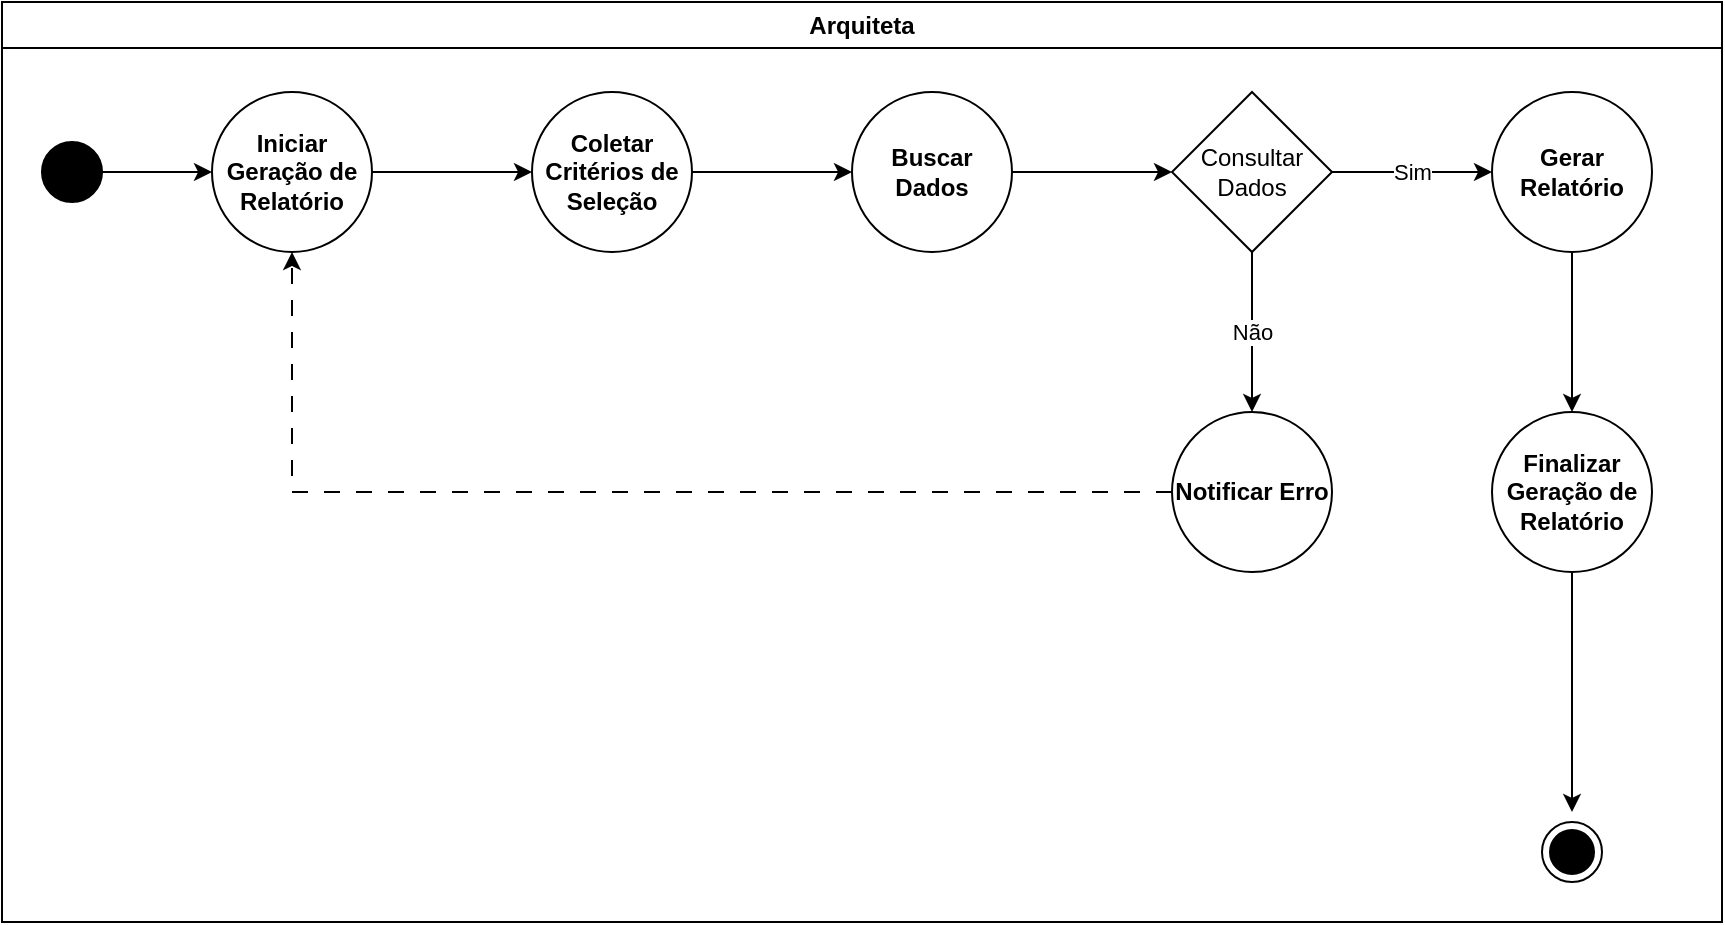 <mxfile version="22.0.0" type="github" pages="2">
  <diagram id="C5RBs43oDa-KdzZeNtuy" name="DiagramaAtividade">
    <mxGraphModel dx="880" dy="478" grid="1" gridSize="10" guides="1" tooltips="1" connect="1" arrows="1" fold="1" page="1" pageScale="1" pageWidth="827" pageHeight="1169" math="0" shadow="0">
      <root>
        <mxCell id="WIyWlLk6GJQsqaUBKTNV-0" />
        <mxCell id="WIyWlLk6GJQsqaUBKTNV-1" parent="WIyWlLk6GJQsqaUBKTNV-0" />
        <mxCell id="2d2iZHLiT1Cx9WOOCi-t-0" value="Arquiteta" style="swimlane;whiteSpace=wrap;html=1;" parent="WIyWlLk6GJQsqaUBKTNV-1" vertex="1">
          <mxGeometry x="70" y="20" width="860" height="460" as="geometry" />
        </mxCell>
        <mxCell id="2d2iZHLiT1Cx9WOOCi-t-5" value="" style="edgeStyle=orthogonalEdgeStyle;rounded=0;orthogonalLoop=1;jettySize=auto;html=1;" parent="2d2iZHLiT1Cx9WOOCi-t-0" source="2d2iZHLiT1Cx9WOOCi-t-3" target="2d2iZHLiT1Cx9WOOCi-t-4" edge="1">
          <mxGeometry relative="1" as="geometry" />
        </mxCell>
        <mxCell id="2d2iZHLiT1Cx9WOOCi-t-3" value="" style="ellipse;fillColor=strokeColor;html=1;" parent="2d2iZHLiT1Cx9WOOCi-t-0" vertex="1">
          <mxGeometry x="20" y="70" width="30" height="30" as="geometry" />
        </mxCell>
        <mxCell id="2d2iZHLiT1Cx9WOOCi-t-7" value="" style="edgeStyle=orthogonalEdgeStyle;rounded=0;orthogonalLoop=1;jettySize=auto;html=1;" parent="2d2iZHLiT1Cx9WOOCi-t-0" source="2d2iZHLiT1Cx9WOOCi-t-4" target="2d2iZHLiT1Cx9WOOCi-t-6" edge="1">
          <mxGeometry relative="1" as="geometry" />
        </mxCell>
        <mxCell id="2d2iZHLiT1Cx9WOOCi-t-4" value="&lt;strong&gt;Iniciar Geração de Relatório&lt;/strong&gt;" style="ellipse;whiteSpace=wrap;html=1;" parent="2d2iZHLiT1Cx9WOOCi-t-0" vertex="1">
          <mxGeometry x="105" y="45" width="80" height="80" as="geometry" />
        </mxCell>
        <mxCell id="2d2iZHLiT1Cx9WOOCi-t-9" value="" style="edgeStyle=orthogonalEdgeStyle;rounded=0;orthogonalLoop=1;jettySize=auto;html=1;" parent="2d2iZHLiT1Cx9WOOCi-t-0" source="2d2iZHLiT1Cx9WOOCi-t-6" target="2d2iZHLiT1Cx9WOOCi-t-8" edge="1">
          <mxGeometry relative="1" as="geometry" />
        </mxCell>
        <mxCell id="2d2iZHLiT1Cx9WOOCi-t-6" value="&lt;strong&gt;Coletar Critérios de Seleção&lt;/strong&gt;" style="ellipse;whiteSpace=wrap;html=1;" parent="2d2iZHLiT1Cx9WOOCi-t-0" vertex="1">
          <mxGeometry x="265" y="45" width="80" height="80" as="geometry" />
        </mxCell>
        <mxCell id="2d2iZHLiT1Cx9WOOCi-t-11" value="" style="edgeStyle=orthogonalEdgeStyle;rounded=0;orthogonalLoop=1;jettySize=auto;html=1;" parent="2d2iZHLiT1Cx9WOOCi-t-0" source="2d2iZHLiT1Cx9WOOCi-t-8" target="2d2iZHLiT1Cx9WOOCi-t-10" edge="1">
          <mxGeometry relative="1" as="geometry" />
        </mxCell>
        <mxCell id="2d2iZHLiT1Cx9WOOCi-t-8" value="&lt;strong&gt;Buscar Dados&lt;/strong&gt;" style="ellipse;whiteSpace=wrap;html=1;" parent="2d2iZHLiT1Cx9WOOCi-t-0" vertex="1">
          <mxGeometry x="425" y="45" width="80" height="80" as="geometry" />
        </mxCell>
        <mxCell id="2d2iZHLiT1Cx9WOOCi-t-13" value="Sim" style="edgeStyle=orthogonalEdgeStyle;rounded=0;orthogonalLoop=1;jettySize=auto;html=1;" parent="2d2iZHLiT1Cx9WOOCi-t-0" source="2d2iZHLiT1Cx9WOOCi-t-10" target="2d2iZHLiT1Cx9WOOCi-t-12" edge="1">
          <mxGeometry relative="1" as="geometry" />
        </mxCell>
        <mxCell id="2d2iZHLiT1Cx9WOOCi-t-15" value="Não" style="edgeStyle=orthogonalEdgeStyle;rounded=0;orthogonalLoop=1;jettySize=auto;html=1;" parent="2d2iZHLiT1Cx9WOOCi-t-0" source="2d2iZHLiT1Cx9WOOCi-t-10" target="2d2iZHLiT1Cx9WOOCi-t-14" edge="1">
          <mxGeometry relative="1" as="geometry" />
        </mxCell>
        <mxCell id="2d2iZHLiT1Cx9WOOCi-t-10" value="Consultar Dados" style="rhombus;whiteSpace=wrap;html=1;" parent="2d2iZHLiT1Cx9WOOCi-t-0" vertex="1">
          <mxGeometry x="585" y="45" width="80" height="80" as="geometry" />
        </mxCell>
        <mxCell id="2d2iZHLiT1Cx9WOOCi-t-18" value="" style="edgeStyle=orthogonalEdgeStyle;rounded=0;orthogonalLoop=1;jettySize=auto;html=1;" parent="2d2iZHLiT1Cx9WOOCi-t-0" source="2d2iZHLiT1Cx9WOOCi-t-12" target="2d2iZHLiT1Cx9WOOCi-t-17" edge="1">
          <mxGeometry relative="1" as="geometry" />
        </mxCell>
        <mxCell id="2d2iZHLiT1Cx9WOOCi-t-12" value="&lt;strong&gt;Gerar Relatório&lt;/strong&gt;" style="ellipse;whiteSpace=wrap;html=1;" parent="2d2iZHLiT1Cx9WOOCi-t-0" vertex="1">
          <mxGeometry x="745" y="45" width="80" height="80" as="geometry" />
        </mxCell>
        <mxCell id="2d2iZHLiT1Cx9WOOCi-t-16" style="edgeStyle=orthogonalEdgeStyle;rounded=0;orthogonalLoop=1;jettySize=auto;html=1;entryX=0.5;entryY=1;entryDx=0;entryDy=0;dashed=1;dashPattern=8 8;" parent="2d2iZHLiT1Cx9WOOCi-t-0" source="2d2iZHLiT1Cx9WOOCi-t-14" target="2d2iZHLiT1Cx9WOOCi-t-4" edge="1">
          <mxGeometry relative="1" as="geometry">
            <mxPoint x="140" y="130" as="targetPoint" />
          </mxGeometry>
        </mxCell>
        <mxCell id="2d2iZHLiT1Cx9WOOCi-t-14" value="&lt;strong&gt;Notificar Erro&lt;/strong&gt;" style="ellipse;whiteSpace=wrap;html=1;" parent="2d2iZHLiT1Cx9WOOCi-t-0" vertex="1">
          <mxGeometry x="585" y="205" width="80" height="80" as="geometry" />
        </mxCell>
        <mxCell id="2d2iZHLiT1Cx9WOOCi-t-20" value="" style="edgeStyle=orthogonalEdgeStyle;rounded=0;orthogonalLoop=1;jettySize=auto;html=1;" parent="2d2iZHLiT1Cx9WOOCi-t-0" source="2d2iZHLiT1Cx9WOOCi-t-17" edge="1">
          <mxGeometry relative="1" as="geometry">
            <mxPoint x="785" y="405" as="targetPoint" />
          </mxGeometry>
        </mxCell>
        <mxCell id="2d2iZHLiT1Cx9WOOCi-t-17" value="&lt;strong&gt;Finalizar Geração de Relatório&lt;/strong&gt;" style="ellipse;whiteSpace=wrap;html=1;" parent="2d2iZHLiT1Cx9WOOCi-t-0" vertex="1">
          <mxGeometry x="745" y="205" width="80" height="80" as="geometry" />
        </mxCell>
        <mxCell id="2d2iZHLiT1Cx9WOOCi-t-21" value="" style="ellipse;html=1;shape=endState;fillColor=strokeColor;" parent="2d2iZHLiT1Cx9WOOCi-t-0" vertex="1">
          <mxGeometry x="770" y="410" width="30" height="30" as="geometry" />
        </mxCell>
      </root>
    </mxGraphModel>
  </diagram>
  <diagram id="pJcgvmqIcq5wlnqQvWJb" name="DiagramaSequência">
    <mxGraphModel dx="880" dy="478" grid="1" gridSize="10" guides="1" tooltips="1" connect="1" arrows="1" fold="1" page="1" pageScale="1" pageWidth="850" pageHeight="1100" math="0" shadow="0">
      <root>
        <mxCell id="0" />
        <mxCell id="1" parent="0" />
        <mxCell id="UHrXWRQAYWXWYUGJ6yIW-1" value="Sistema" style="shape=umlLifeline;perimeter=lifelinePerimeter;whiteSpace=wrap;html=1;container=1;dropTarget=0;collapsible=0;recursiveResize=0;outlineConnect=0;portConstraint=eastwest;newEdgeStyle={&quot;curved&quot;:0,&quot;rounded&quot;:0};" vertex="1" parent="1">
          <mxGeometry x="120" y="40" width="100" height="440" as="geometry" />
        </mxCell>
        <mxCell id="UHrXWRQAYWXWYUGJ6yIW-2" value="Relatório Clientes" style="shape=umlLifeline;perimeter=lifelinePerimeter;whiteSpace=wrap;html=1;container=1;dropTarget=0;collapsible=0;recursiveResize=0;outlineConnect=0;portConstraint=eastwest;newEdgeStyle={&quot;curved&quot;:0,&quot;rounded&quot;:0};" vertex="1" parent="1">
          <mxGeometry x="360" y="40" width="100" height="440" as="geometry" />
        </mxCell>
        <mxCell id="UHrXWRQAYWXWYUGJ6yIW-15" value="" style="html=1;points=[[0,0,0,0,5],[0,1,0,0,-5],[1,0,0,0,5],[1,1,0,0,-5]];perimeter=orthogonalPerimeter;outlineConnect=0;targetShapes=umlLifeline;portConstraint=eastwest;newEdgeStyle={&quot;curved&quot;:0,&quot;rounded&quot;:0};" vertex="1" parent="UHrXWRQAYWXWYUGJ6yIW-2">
          <mxGeometry x="45" y="290" width="20" height="30" as="geometry" />
        </mxCell>
        <mxCell id="UHrXWRQAYWXWYUGJ6yIW-5" value="" style="html=1;points=[[0,0,0,0,5],[0,1,0,0,-5],[1,0,0,0,5],[1,1,0,0,-5]];perimeter=orthogonalPerimeter;outlineConnect=0;targetShapes=umlLifeline;portConstraint=eastwest;newEdgeStyle={&quot;curved&quot;:0,&quot;rounded&quot;:0};" vertex="1" parent="1">
          <mxGeometry x="400" y="100" width="20" height="80" as="geometry" />
        </mxCell>
        <mxCell id="UHrXWRQAYWXWYUGJ6yIW-6" value="1: iniciarGeração" style="html=1;verticalAlign=bottom;endArrow=block;curved=0;rounded=0;entryX=0;entryY=0;entryDx=0;entryDy=5;" edge="1" target="UHrXWRQAYWXWYUGJ6yIW-5" parent="1">
          <mxGeometry relative="1" as="geometry">
            <mxPoint x="169.5" y="105" as="sourcePoint" />
          </mxGeometry>
        </mxCell>
        <mxCell id="UHrXWRQAYWXWYUGJ6yIW-7" value="2: coletarCriterios(dados)" style="html=1;verticalAlign=bottom;endArrow=open;dashed=1;endSize=8;curved=0;rounded=0;exitX=0;exitY=1;exitDx=0;exitDy=-5;" edge="1" source="UHrXWRQAYWXWYUGJ6yIW-5" parent="1">
          <mxGeometry relative="1" as="geometry">
            <mxPoint x="169.5" y="175" as="targetPoint" />
          </mxGeometry>
        </mxCell>
        <mxCell id="UHrXWRQAYWXWYUGJ6yIW-11" value="" style="html=1;points=[[0,0,0,0,5],[0,1,0,0,-5],[1,0,0,0,5],[1,1,0,0,-5]];perimeter=orthogonalPerimeter;outlineConnect=0;targetShapes=umlLifeline;portConstraint=eastwest;newEdgeStyle={&quot;curved&quot;:0,&quot;rounded&quot;:0};" vertex="1" parent="1">
          <mxGeometry x="400" y="210" width="20" height="80" as="geometry" />
        </mxCell>
        <mxCell id="UHrXWRQAYWXWYUGJ6yIW-12" value="3: buscarDados(dados)" style="html=1;verticalAlign=bottom;endArrow=block;curved=0;rounded=0;entryX=0;entryY=0;entryDx=0;entryDy=5;" edge="1" parent="1" target="UHrXWRQAYWXWYUGJ6yIW-11">
          <mxGeometry relative="1" as="geometry">
            <mxPoint x="169.5" y="215" as="sourcePoint" />
          </mxGeometry>
        </mxCell>
        <mxCell id="UHrXWRQAYWXWYUGJ6yIW-13" value="4: relatorioGerado" style="html=1;verticalAlign=bottom;endArrow=open;dashed=1;endSize=8;curved=0;rounded=0;exitX=0;exitY=1;exitDx=0;exitDy=-5;" edge="1" parent="1" source="UHrXWRQAYWXWYUGJ6yIW-11">
          <mxGeometry relative="1" as="geometry">
            <mxPoint x="169.5" y="285" as="targetPoint" />
          </mxGeometry>
        </mxCell>
        <mxCell id="UHrXWRQAYWXWYUGJ6yIW-14" value="5: fimGeração" style="html=1;verticalAlign=bottom;endArrow=block;curved=0;rounded=0;" edge="1" parent="1" target="UHrXWRQAYWXWYUGJ6yIW-2">
          <mxGeometry width="80" relative="1" as="geometry">
            <mxPoint x="170" y="330" as="sourcePoint" />
            <mxPoint x="250" y="330" as="targetPoint" />
            <Array as="points">
              <mxPoint x="210" y="330" />
            </Array>
          </mxGeometry>
        </mxCell>
      </root>
    </mxGraphModel>
  </diagram>
</mxfile>

